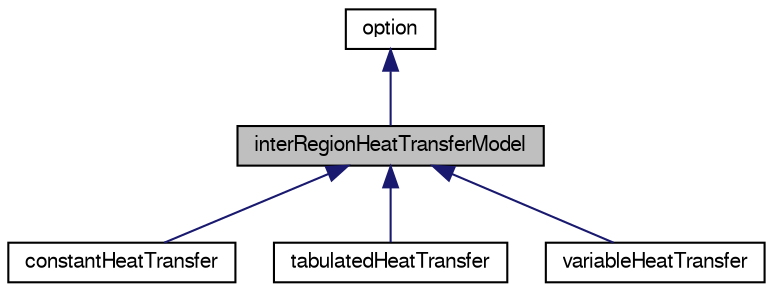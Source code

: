 digraph "interRegionHeatTransferModel"
{
  bgcolor="transparent";
  edge [fontname="FreeSans",fontsize="10",labelfontname="FreeSans",labelfontsize="10"];
  node [fontname="FreeSans",fontsize="10",shape=record];
  Node0 [label="interRegionHeatTransferModel",height=0.2,width=0.4,color="black", fillcolor="grey75", style="filled", fontcolor="black"];
  Node1 -> Node0 [dir="back",color="midnightblue",fontsize="10",style="solid",fontname="FreeSans"];
  Node1 [label="option",height=0.2,width=0.4,color="black",URL="$a23446.html",tooltip="Finite volume options abtract base class. Provides a base set of controls, e.g. "];
  Node0 -> Node2 [dir="back",color="midnightblue",fontsize="10",style="solid",fontname="FreeSans"];
  Node2 [label="constantHeatTransfer",height=0.2,width=0.4,color="black",URL="$a23538.html",tooltip="Constant heat transfer model. htcConst [W/m2/K] and area/volume [1/m] must be provided. "];
  Node0 -> Node3 [dir="back",color="midnightblue",fontsize="10",style="solid",fontname="FreeSans"];
  Node3 [label="tabulatedHeatTransfer",height=0.2,width=0.4,color="black",URL="$a23546.html",tooltip="Tabulated heat transfer model. The heat exchange area per unit volume must be provided. The 2D table returns the heat transfer coefficient by querying the local and neighbour region velocities. "];
  Node0 -> Node4 [dir="back",color="midnightblue",fontsize="10",style="solid",fontname="FreeSans"];
  Node4 [label="variableHeatTransfer",height=0.2,width=0.4,color="black",URL="$a23550.html",tooltip="Variable heat transfer model depending on local values. The area of contact between regions (area) mu..."];
}
